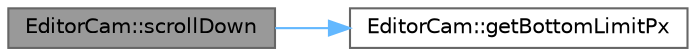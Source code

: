 digraph "EditorCam::scrollDown"
{
 // LATEX_PDF_SIZE
  bgcolor="transparent";
  edge [fontname=Helvetica,fontsize=10,labelfontname=Helvetica,labelfontsize=10];
  node [fontname=Helvetica,fontsize=10,shape=box,height=0.2,width=0.4];
  rankdir="LR";
  Node1 [label="EditorCam::scrollDown",height=0.2,width=0.4,color="gray40", fillcolor="grey60", style="filled", fontcolor="black",tooltip=" "];
  Node1 -> Node2 [color="steelblue1",style="solid"];
  Node2 [label="EditorCam::getBottomLimitPx",height=0.2,width=0.4,color="grey40", fillcolor="white", style="filled",URL="$d3/d3f/classEditorCam.html#ad0e3f7dcfbfa6f2737e35bcea8ada830",tooltip=" "];
}
